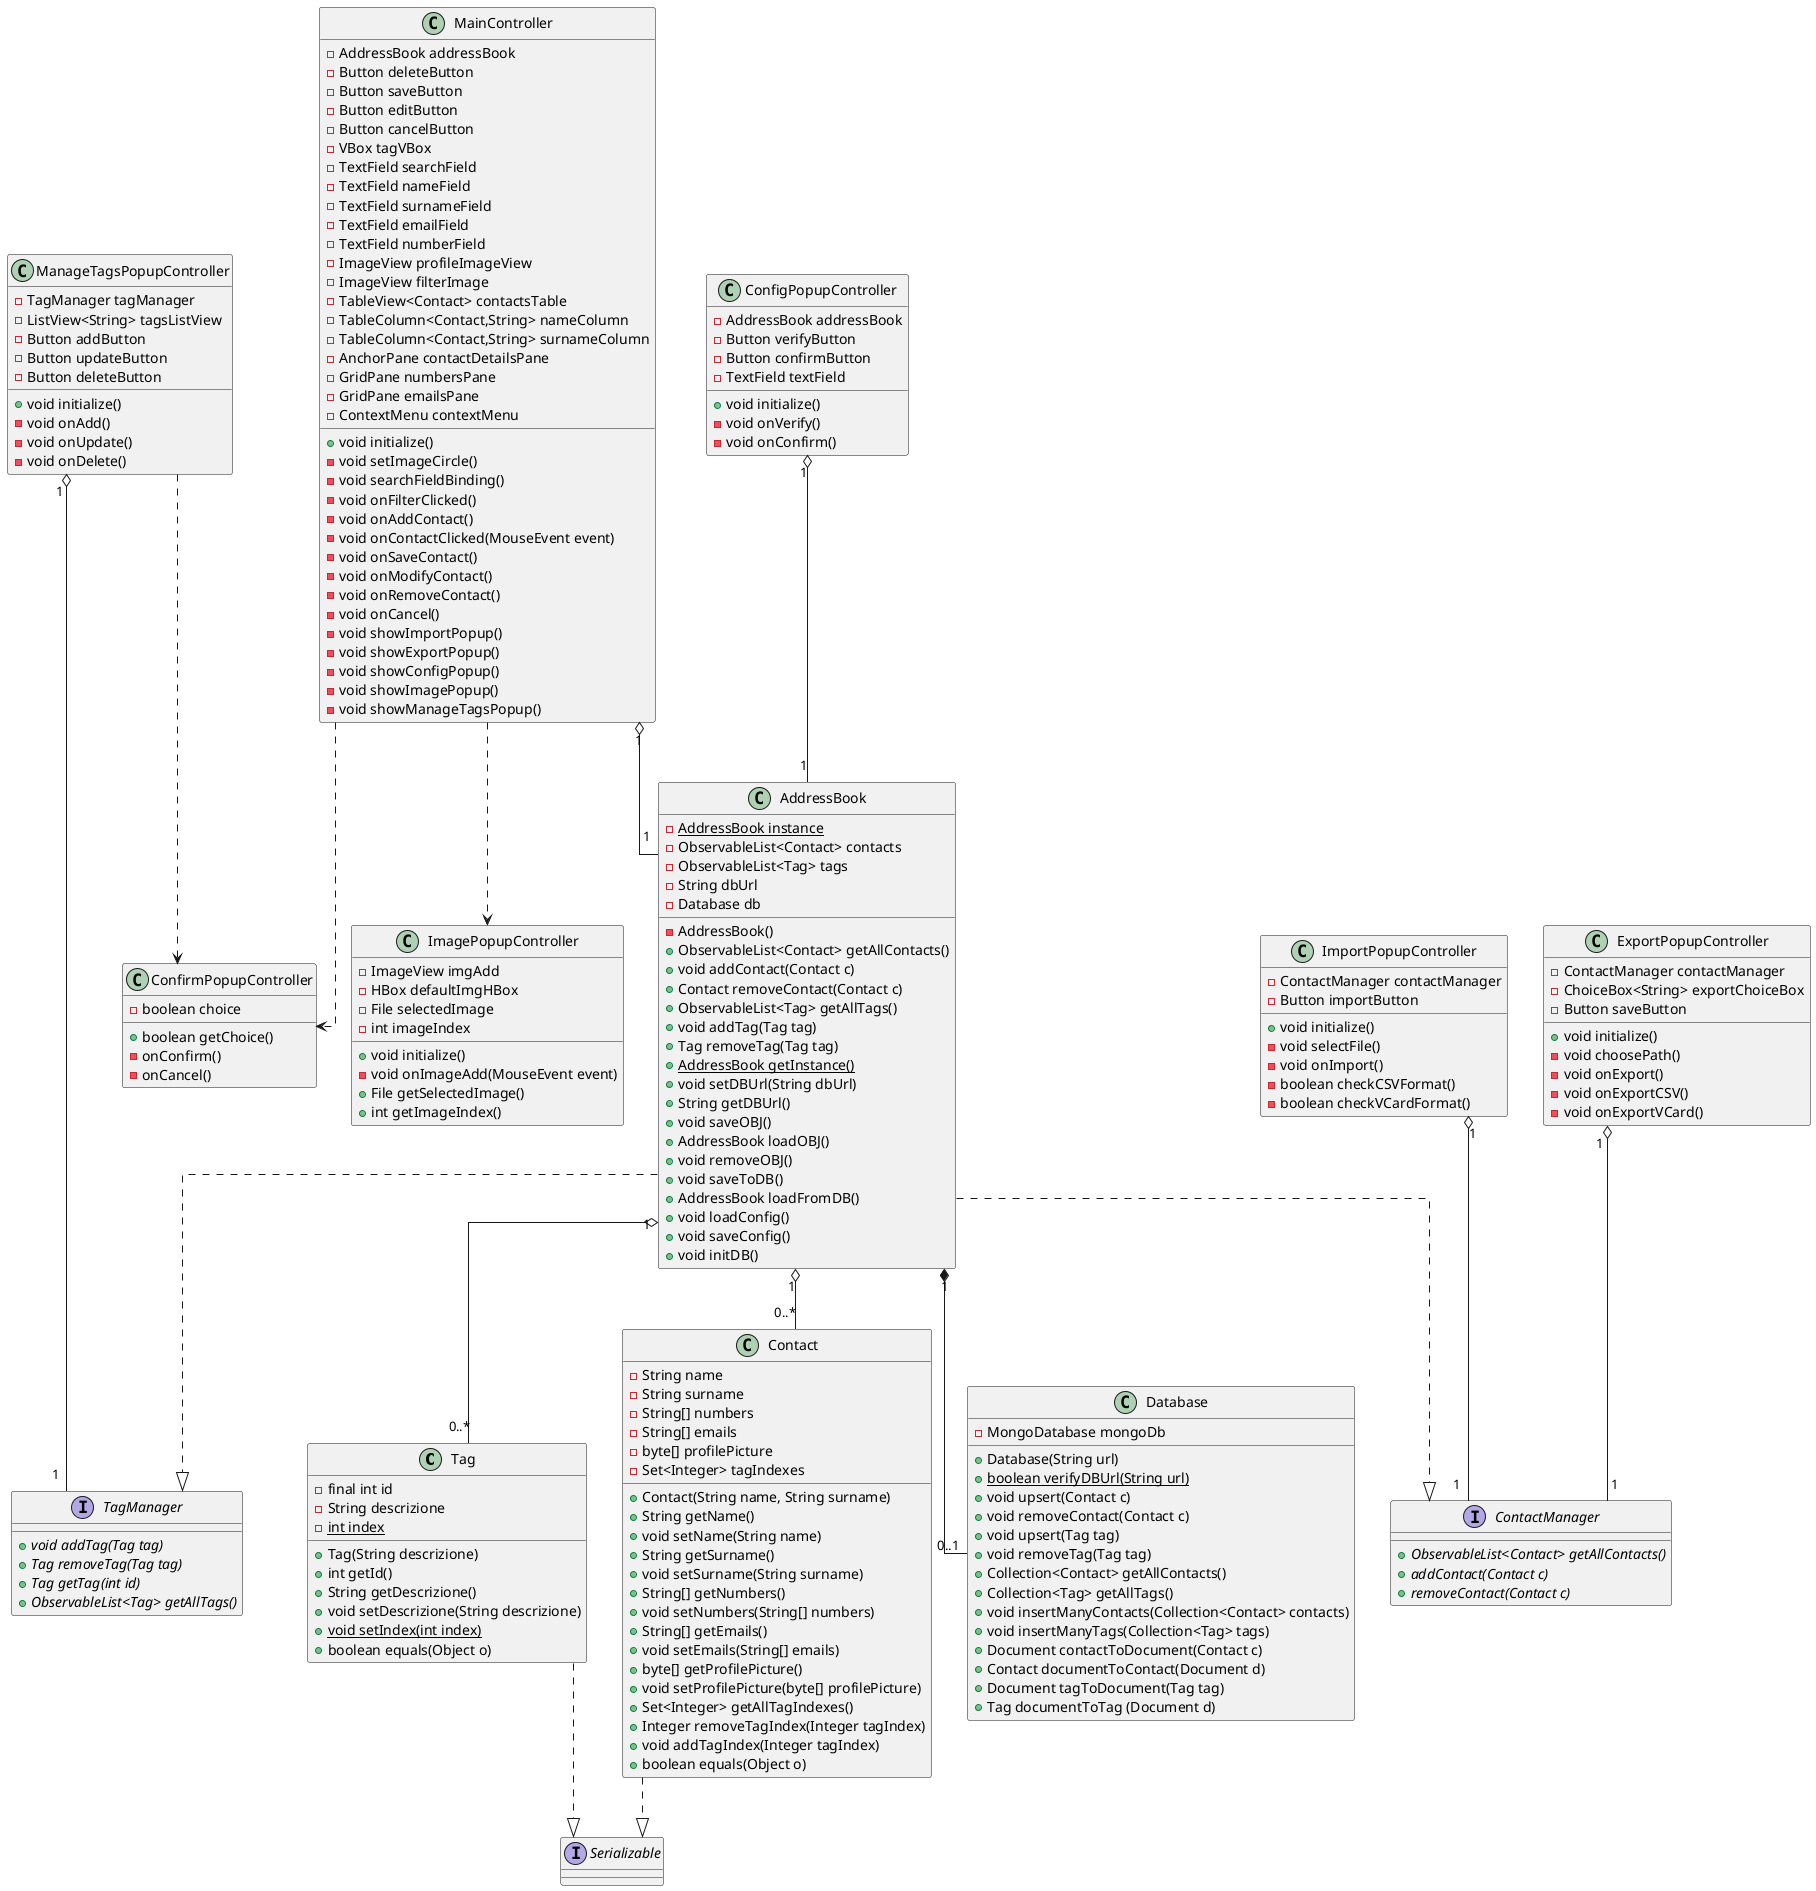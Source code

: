 @startuml Diagramma Classi
skinparam linetype ortho
'left to right direction


'****************** CLASSI ******************
class Tag {
    - final int id
    - String descrizione
    - {static} int index

    + Tag(String descrizione)
    + int getId()
    + String getDescrizione()
    + void setDescrizione(String descrizione)
    + {static} void setIndex(int index)
    + boolean equals(Object o)
}

class Contact {
    - String name 
    - String surname 
    - String[] numbers
    - String[] emails
    - byte[] profilePicture
    - Set<Integer> tagIndexes

    + Contact(String name, String surname)
    + String getName()
    + void setName(String name)
    + String getSurname()
    + void setSurname(String surname)
    + String[] getNumbers()
    + void setNumbers(String[] numbers)
    + String[] getEmails()
    + void setEmails(String[] emails)
    + byte[] getProfilePicture()
    + void setProfilePicture(byte[] profilePicture)
    + Set<Integer> getAllTagIndexes()
    + Integer removeTagIndex(Integer tagIndex)
    + void addTagIndex(Integer tagIndex)
    + boolean equals(Object o)    
}

class AddressBook {
    - {static} AddressBook instance
    - ObservableList<Contact> contacts
    - ObservableList<Tag> tags
    - String dbUrl
    - Database db

    - AddressBook()
    + ObservableList<Contact> getAllContacts()
    + void addContact(Contact c)
    + Contact removeContact(Contact c)
    + ObservableList<Tag> getAllTags()
    + void addTag(Tag tag)
    + Tag removeTag(Tag tag)
    + {static} AddressBook getInstance()
    + void setDBUrl(String dbUrl)
    + String getDBUrl()
    + void saveOBJ()
    + AddressBook loadOBJ()
    + void removeOBJ()
    + void saveToDB()
    + AddressBook loadFromDB()   
    + void loadConfig()
    + void saveConfig()
    + void initDB()
}

class MainController {
    - AddressBook addressBook
    - Button deleteButton
    - Button saveButton
    - Button editButton
    - Button cancelButton
    - VBox tagVBox
    - TextField searchField
    - TextField nameField
    - TextField surnameField
    - TextField emailField
    - TextField numberField
    - ImageView profileImageView
    - ImageView filterImage
    - TableView<Contact> contactsTable
    - TableColumn<Contact,String> nameColumn
    - TableColumn<Contact,String> surnameColumn
    - AnchorPane contactDetailsPane
    - GridPane numbersPane
    - GridPane emailsPane
    - ContextMenu contextMenu

    + void initialize()
    - void setImageCircle()
    - void searchFieldBinding()    
    - void onFilterClicked()
    - void onAddContact()
    - void onContactClicked(MouseEvent event)
    - void onSaveContact()
    - void onModifyContact()
    - void onRemoveContact()
    - void onCancel()
    - void showImportPopup()
    - void showExportPopup()
    - void showConfigPopup()
    - void showImagePopup()
    - void showManageTagsPopup()
}

class ImportPopupController {
    - ContactManager contactManager
    - Button importButton

    + void initialize()
    - void selectFile()
    - void onImport()
    - boolean checkCSVFormat()
    - boolean checkVCardFormat()
}

class ExportPopupController {
    - ContactManager contactManager
    - ChoiceBox<String> exportChoiceBox
    - Button saveButton

    + void initialize()
    - void choosePath()
    - void onExport()
    - void onExportCSV()
    - void onExportVCard()
}

class ManageTagsPopupController {
    - TagManager tagManager
    - ListView<String> tagsListView
    - Button addButton
    - Button updateButton
    - Button deleteButton

    + void initialize()
    - void onAdd()
    - void onUpdate()
    - void onDelete()
}

class ImagePopupController {
    - ImageView imgAdd
    - HBox defaultImgHBox
    - File selectedImage
    - int imageIndex

    + void initialize()
    - void onImageAdd(MouseEvent event)
    + File getSelectedImage()
    + int getImageIndex()
}

class ConfirmPopupController {
    - boolean choice
    + boolean getChoice()
    - onConfirm()
    - onCancel()
}

class ConfigPopupController {
    - AddressBook addressBook
    - Button verifyButton
    - Button confirmButton
    - TextField textField
    
    + void initialize()
    - void onVerify()
    - void onConfirm()
}

class Database {
    - MongoDatabase mongoDb
    
    + Database(String url)
    + {static} boolean verifyDBUrl(String url)
    + void upsert(Contact c)
    + void removeContact(Contact c)
    + void upsert(Tag tag)
    + void removeTag(Tag tag)
    + Collection<Contact> getAllContacts()
    + Collection<Tag> getAllTags()
    + void insertManyContacts(Collection<Contact> contacts)
    + void insertManyTags(Collection<Tag> tags)
    + Document contactToDocument(Contact c)
    + Contact documentToContact(Document d)
    + Document tagToDocument(Tag tag)
    + Tag documentToTag (Document d)
} 


'****************** INTERFACCE ******************
interface Serializable

interface TagManager {
    +{abstract} void addTag(Tag tag)
    +{abstract} Tag removeTag(Tag tag)
    +{abstract} Tag getTag(int id)
    +{abstract} ObservableList<Tag> getAllTags()
}

interface ContactManager {
    +{abstract} ObservableList<Contact> getAllContacts()
    +{abstract} addContact(Contact c)
    +{abstract} removeContact(Contact c)
}


'****************** RELAZIONI ******************
Contact ..|> Serializable

Tag ..|> Serializable

AddressBook "1" o-- "0..*" Contact
AddressBook "1" *-- "0..1" Database
AddressBook "1" o-- "0..*" Tag
AddressBook ..|> TagManager
AddressBook ..|> ContactManager

MainController "1" o-- "1" AddressBook
MainController ..> ImagePopupController
MainController ..> ConfirmPopupController

ImportPopupController "1" o-- "1" ContactManager

ExportPopupController "1" o-- "1" ContactManager

ManageTagsPopupController ..> ConfirmPopupController
ManageTagsPopupController "1" o-- "1" TagManager

ConfigPopupController "1" o-- "1" AddressBook

@enduml